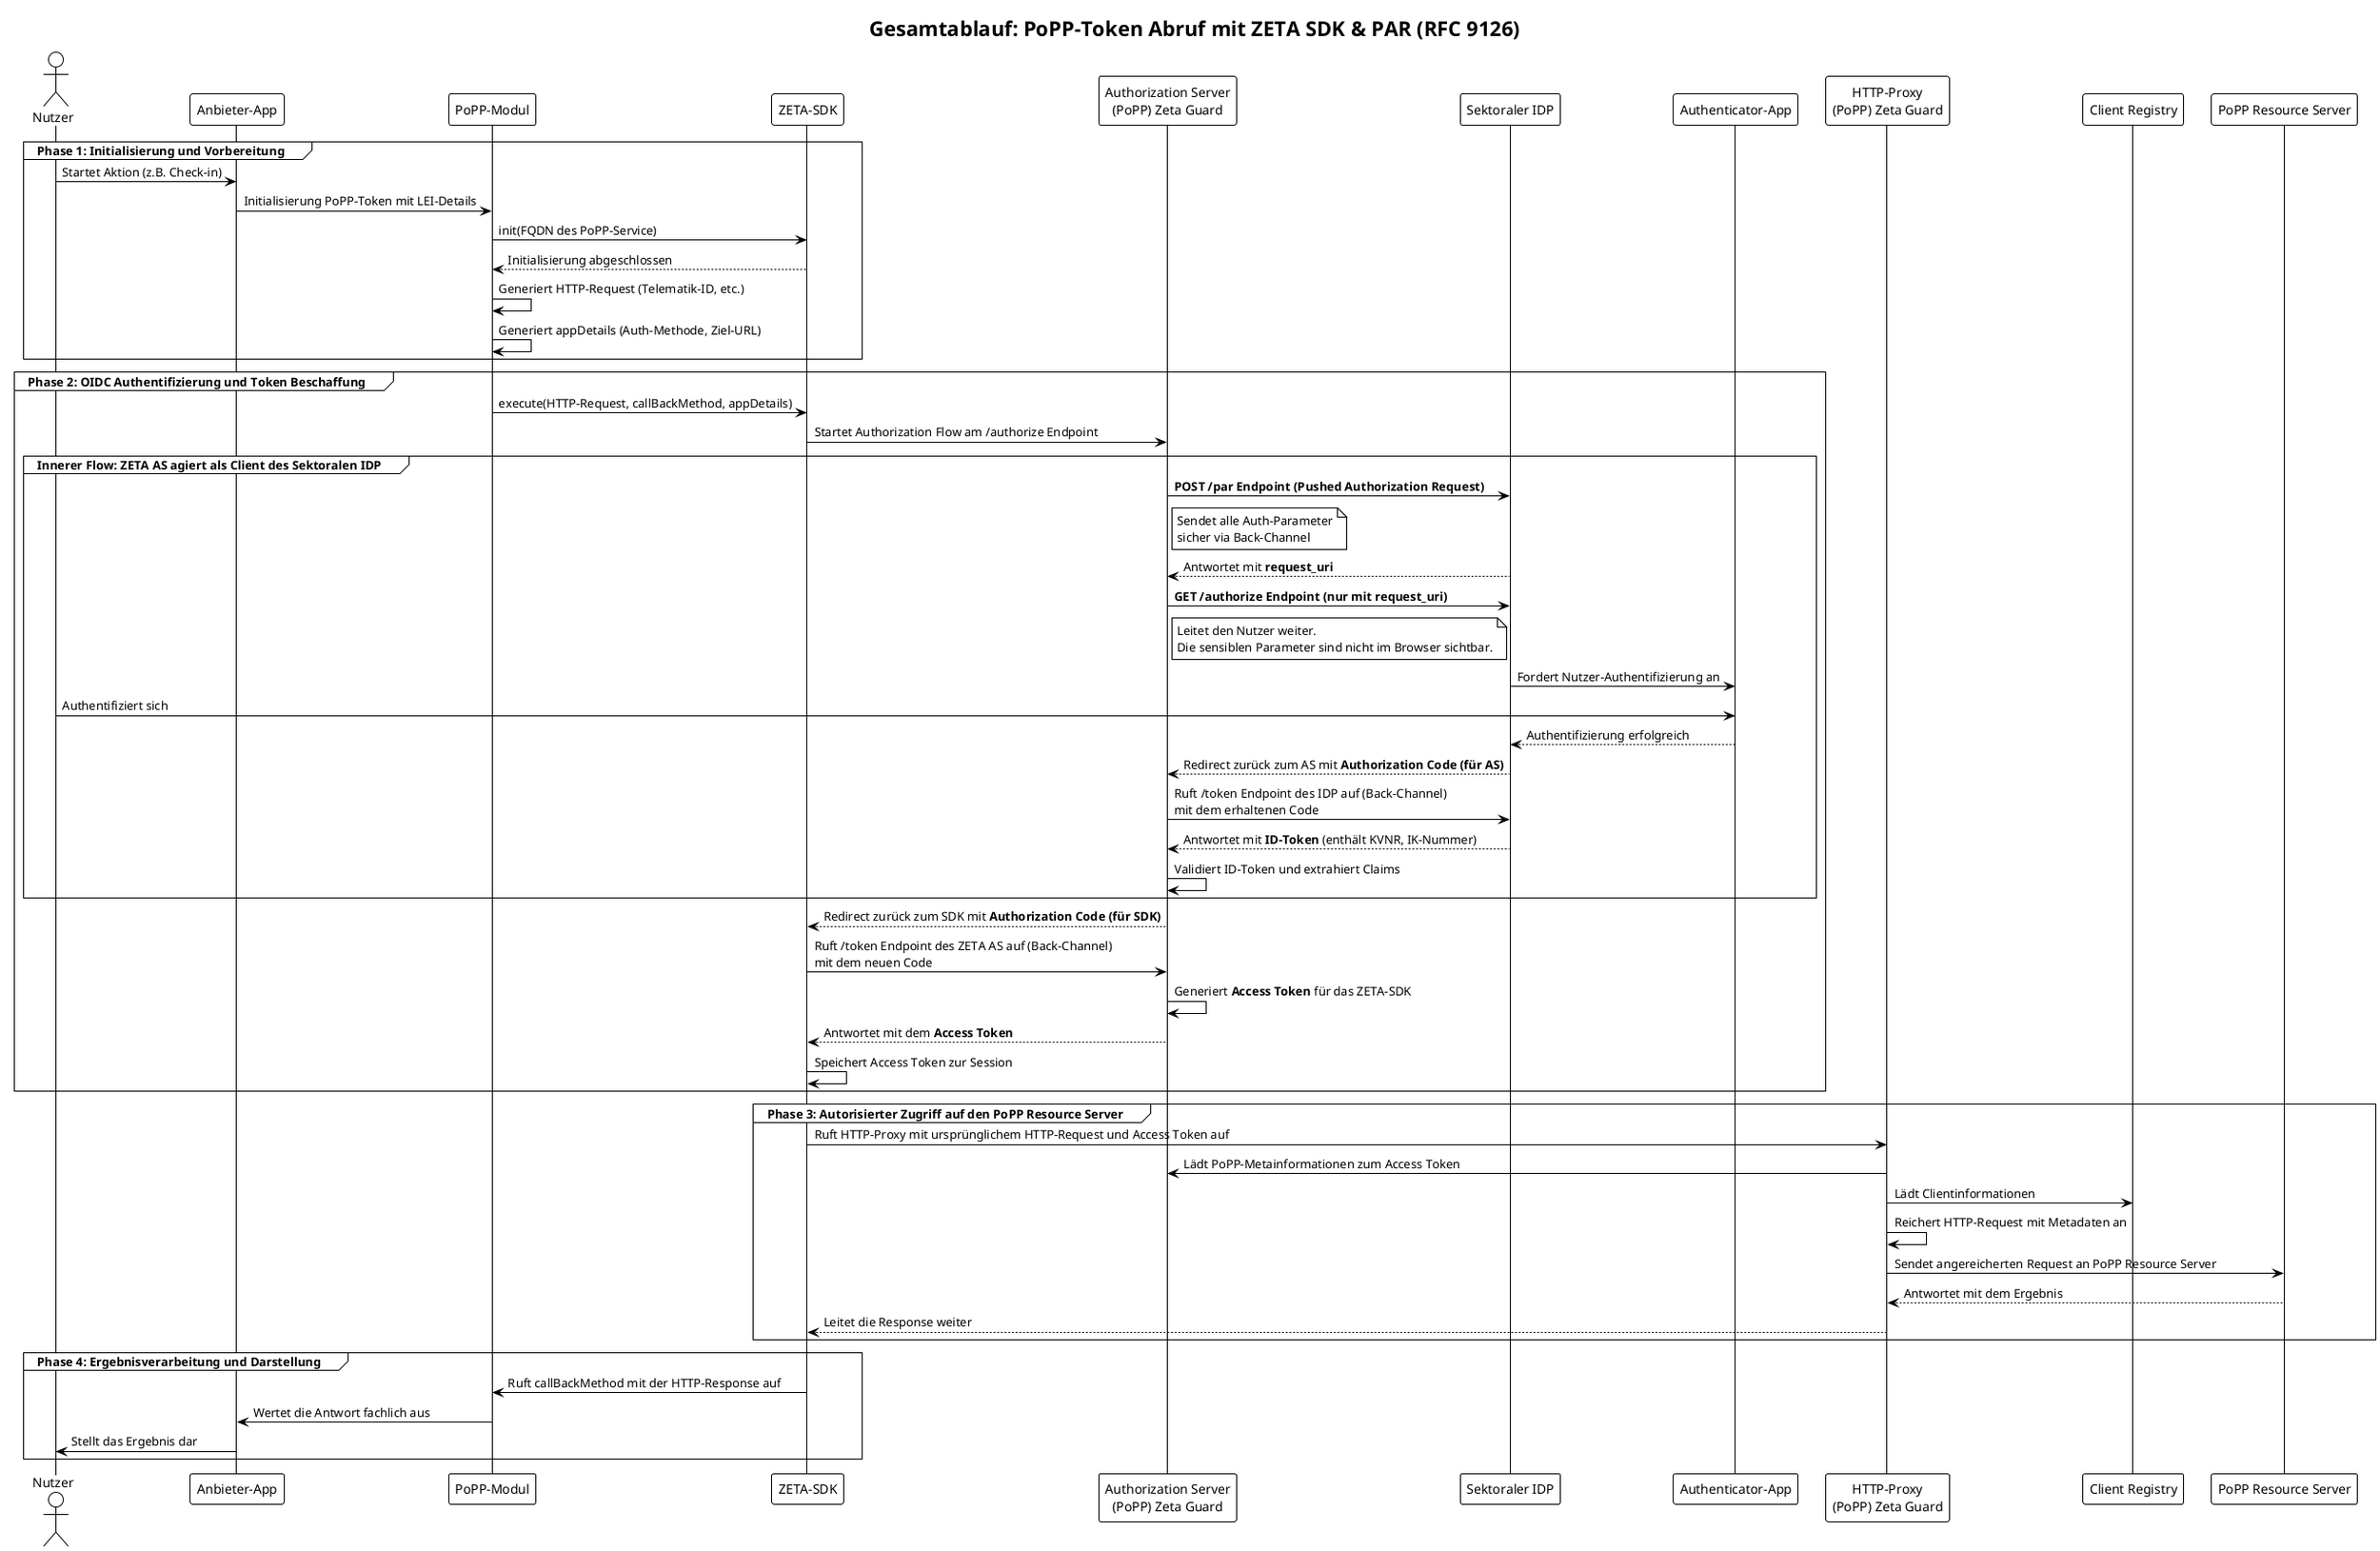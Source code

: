 @startuml "zeta-oidc-flow-without-attestation"
!theme plain

title Gesamtablauf: PoPP-Token Abruf mit ZETA SDK & PAR (RFC 9126)

actor Nutzer
participant "Anbieter-App" as App
participant "PoPP-Modul" as PoPP
participant "ZETA-SDK" as SDK
participant "Authorization Server\n(PoPP) Zeta Guard" as AS
participant "Sektoraler IDP" as IDP
participant "Authenticator-App" as AuthApp
participant "HTTP-Proxy\n(PoPP) Zeta Guard" as Proxy
participant "Client Registry" as CR
participant "PoPP Resource Server" as RS

' --- Phase 1: Initialisierung ---
group Phase 1: Initialisierung und Vorbereitung
    Nutzer -> App: Startet Aktion (z.B. Check-in)
    App -> PoPP: Initialisierung PoPP-Token mit LEI-Details

    PoPP -> SDK: init(FQDN des PoPP-Service)
    SDK --> PoPP: Initialisierung abgeschlossen

    PoPP -> PoPP: Generiert HTTP-Request (Telematik-ID, etc.)
    PoPP -> PoPP: Generiert appDetails (Auth-Methode, Ziel-URL)
end

' --- Phase 2: Authentifizierung & Token-Beschaffung ---
group Phase 2: OIDC Authentifizierung und Token Beschaffung
    PoPP -> SDK: execute(HTTP-Request, callBackMethod, appDetails)

    ' --- Äußerer OIDC Flow ---
    SDK -> AS: Startet Authorization Flow am /authorize Endpoint

    ' --- Innerer (föderierter) OIDC Flow mit PAR ---
    group Innerer Flow: ZETA AS agiert als Client des Sektoralen IDP
        ' --- PAR Flow (RFC 9126) ---
        AS -> IDP: **POST /par Endpoint (Pushed Authorization Request)**
        note right of AS: Sendet alle Auth-Parameter\nsicher via Back-Channel
        IDP --> AS: Antwortet mit **request_uri**

        AS -> IDP: **GET /authorize Endpoint (nur mit request_uri)**
        note right of AS: Leitet den Nutzer weiter.\nDie sensiblen Parameter sind nicht im Browser sichtbar.
        ' --- Ende PAR Flow ---
        
        IDP -> AuthApp: Fordert Nutzer-Authentifizierung an
        Nutzer -> AuthApp: Authentifiziert sich
        AuthApp --> IDP: Authentifizierung erfolgreich
        IDP --> AS: Redirect zurück zum AS mit **Authorization Code (für AS)**
        AS -> IDP: Ruft /token Endpoint des IDP auf (Back-Channel)\nmit dem erhaltenen Code
        IDP --> AS: Antwortet mit **ID-Token** (enthält KVNR, IK-Nummer)
        AS -> AS: Validiert ID-Token und extrahiert Claims
    end

    ' --- Abschluss des äußeren OIDC Flows ---
    AS --> SDK: Redirect zurück zum SDK mit **Authorization Code (für SDK)**
    
    SDK -> AS: Ruft /token Endpoint des ZETA AS auf (Back-Channel)\nmit dem neuen Code
    AS -> AS: Generiert **Access Token** für das ZETA-SDK
    AS --> SDK: Antwortet mit dem **Access Token**
    SDK -> SDK: Speichert Access Token zur Session
end

' --- Phase 3: Zugriff auf die geschützte Ressource ---
group Phase 3: Autorisierter Zugriff auf den PoPP Resource Server
    SDK -> Proxy: Ruft HTTP-Proxy mit ursprünglichem HTTP-Request und Access Token auf
    Proxy -> AS: Lädt PoPP-Metainformationen zum Access Token
    Proxy -> CR: Lädt Clientinformationen
    Proxy -> Proxy: Reichert HTTP-Request mit Metadaten an
    Proxy -> RS: Sendet angereicherten Request an PoPP Resource Server
    RS --> Proxy: Antwortet mit dem Ergebnis
    Proxy --> SDK: Leitet die Response weiter
end

' --- Phase 4: Ergebnisverarbeitung ---
group Phase 4: Ergebnisverarbeitung und Darstellung
    SDK -> PoPP: Ruft callBackMethod mit der HTTP-Response auf
    PoPP -> App: Wertet die Antwort fachlich aus
    App -> Nutzer: Stellt das Ergebnis dar
end

@enduml